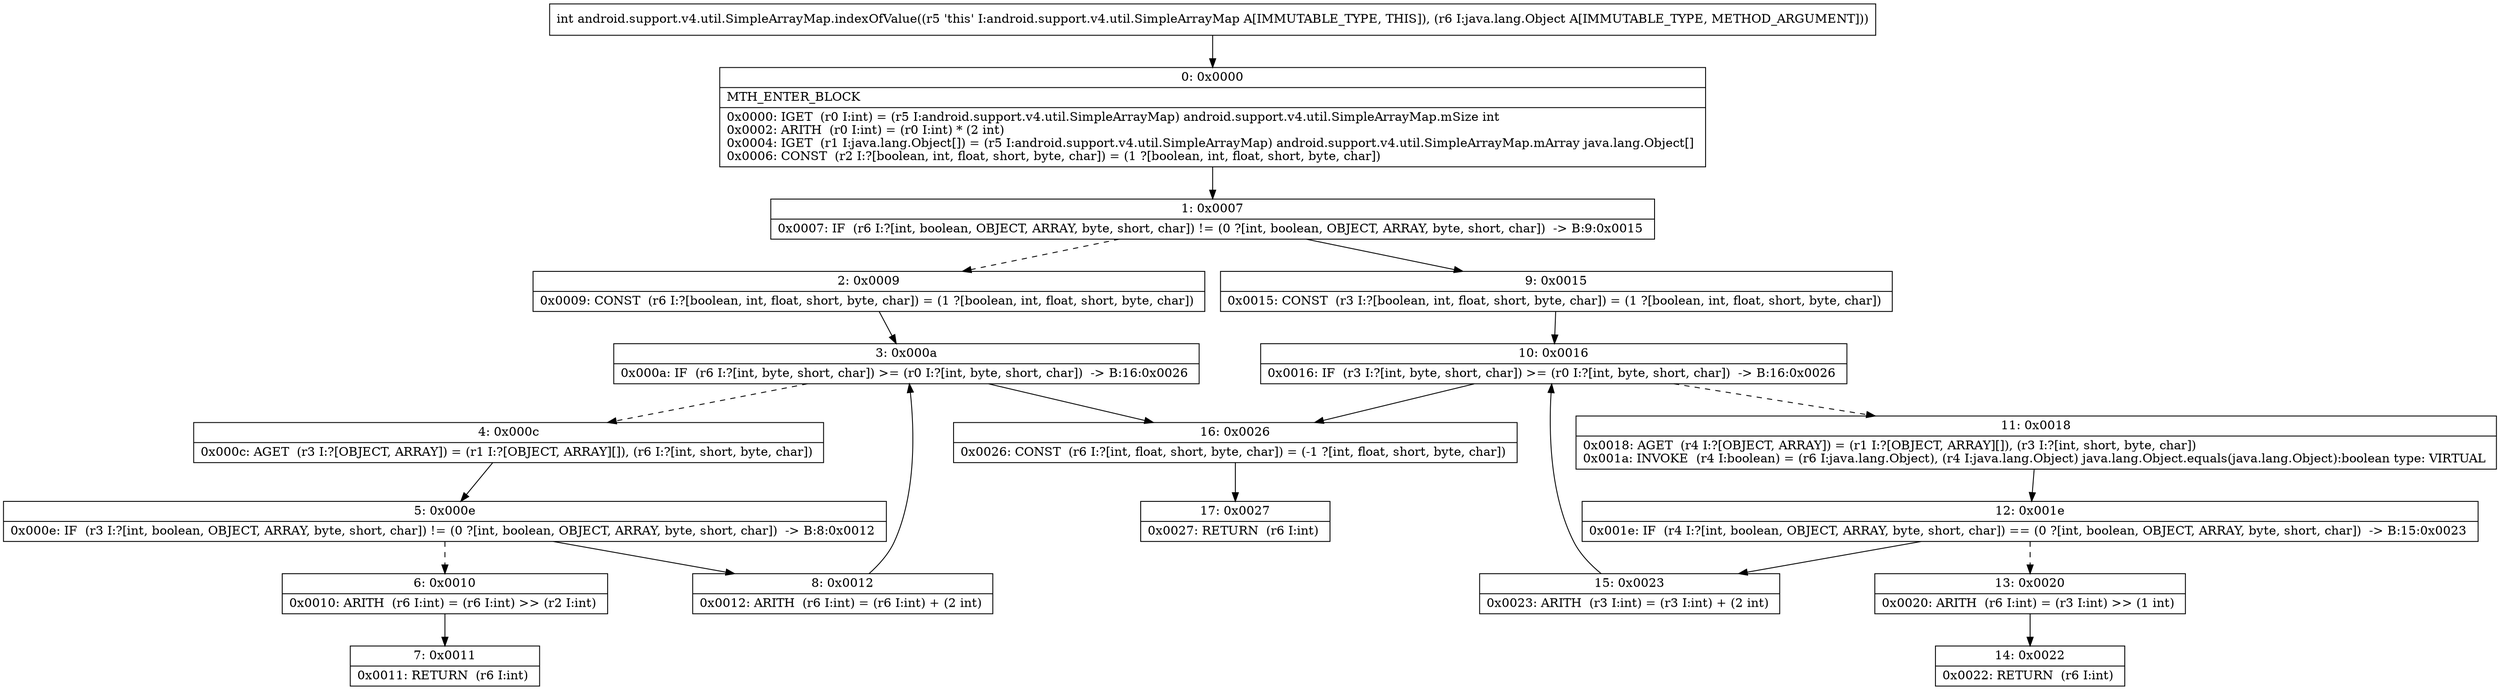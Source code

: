 digraph "CFG forandroid.support.v4.util.SimpleArrayMap.indexOfValue(Ljava\/lang\/Object;)I" {
Node_0 [shape=record,label="{0\:\ 0x0000|MTH_ENTER_BLOCK\l|0x0000: IGET  (r0 I:int) = (r5 I:android.support.v4.util.SimpleArrayMap) android.support.v4.util.SimpleArrayMap.mSize int \l0x0002: ARITH  (r0 I:int) = (r0 I:int) * (2 int) \l0x0004: IGET  (r1 I:java.lang.Object[]) = (r5 I:android.support.v4.util.SimpleArrayMap) android.support.v4.util.SimpleArrayMap.mArray java.lang.Object[] \l0x0006: CONST  (r2 I:?[boolean, int, float, short, byte, char]) = (1 ?[boolean, int, float, short, byte, char]) \l}"];
Node_1 [shape=record,label="{1\:\ 0x0007|0x0007: IF  (r6 I:?[int, boolean, OBJECT, ARRAY, byte, short, char]) != (0 ?[int, boolean, OBJECT, ARRAY, byte, short, char])  \-\> B:9:0x0015 \l}"];
Node_2 [shape=record,label="{2\:\ 0x0009|0x0009: CONST  (r6 I:?[boolean, int, float, short, byte, char]) = (1 ?[boolean, int, float, short, byte, char]) \l}"];
Node_3 [shape=record,label="{3\:\ 0x000a|0x000a: IF  (r6 I:?[int, byte, short, char]) \>= (r0 I:?[int, byte, short, char])  \-\> B:16:0x0026 \l}"];
Node_4 [shape=record,label="{4\:\ 0x000c|0x000c: AGET  (r3 I:?[OBJECT, ARRAY]) = (r1 I:?[OBJECT, ARRAY][]), (r6 I:?[int, short, byte, char]) \l}"];
Node_5 [shape=record,label="{5\:\ 0x000e|0x000e: IF  (r3 I:?[int, boolean, OBJECT, ARRAY, byte, short, char]) != (0 ?[int, boolean, OBJECT, ARRAY, byte, short, char])  \-\> B:8:0x0012 \l}"];
Node_6 [shape=record,label="{6\:\ 0x0010|0x0010: ARITH  (r6 I:int) = (r6 I:int) \>\> (r2 I:int) \l}"];
Node_7 [shape=record,label="{7\:\ 0x0011|0x0011: RETURN  (r6 I:int) \l}"];
Node_8 [shape=record,label="{8\:\ 0x0012|0x0012: ARITH  (r6 I:int) = (r6 I:int) + (2 int) \l}"];
Node_9 [shape=record,label="{9\:\ 0x0015|0x0015: CONST  (r3 I:?[boolean, int, float, short, byte, char]) = (1 ?[boolean, int, float, short, byte, char]) \l}"];
Node_10 [shape=record,label="{10\:\ 0x0016|0x0016: IF  (r3 I:?[int, byte, short, char]) \>= (r0 I:?[int, byte, short, char])  \-\> B:16:0x0026 \l}"];
Node_11 [shape=record,label="{11\:\ 0x0018|0x0018: AGET  (r4 I:?[OBJECT, ARRAY]) = (r1 I:?[OBJECT, ARRAY][]), (r3 I:?[int, short, byte, char]) \l0x001a: INVOKE  (r4 I:boolean) = (r6 I:java.lang.Object), (r4 I:java.lang.Object) java.lang.Object.equals(java.lang.Object):boolean type: VIRTUAL \l}"];
Node_12 [shape=record,label="{12\:\ 0x001e|0x001e: IF  (r4 I:?[int, boolean, OBJECT, ARRAY, byte, short, char]) == (0 ?[int, boolean, OBJECT, ARRAY, byte, short, char])  \-\> B:15:0x0023 \l}"];
Node_13 [shape=record,label="{13\:\ 0x0020|0x0020: ARITH  (r6 I:int) = (r3 I:int) \>\> (1 int) \l}"];
Node_14 [shape=record,label="{14\:\ 0x0022|0x0022: RETURN  (r6 I:int) \l}"];
Node_15 [shape=record,label="{15\:\ 0x0023|0x0023: ARITH  (r3 I:int) = (r3 I:int) + (2 int) \l}"];
Node_16 [shape=record,label="{16\:\ 0x0026|0x0026: CONST  (r6 I:?[int, float, short, byte, char]) = (\-1 ?[int, float, short, byte, char]) \l}"];
Node_17 [shape=record,label="{17\:\ 0x0027|0x0027: RETURN  (r6 I:int) \l}"];
MethodNode[shape=record,label="{int android.support.v4.util.SimpleArrayMap.indexOfValue((r5 'this' I:android.support.v4.util.SimpleArrayMap A[IMMUTABLE_TYPE, THIS]), (r6 I:java.lang.Object A[IMMUTABLE_TYPE, METHOD_ARGUMENT])) }"];
MethodNode -> Node_0;
Node_0 -> Node_1;
Node_1 -> Node_2[style=dashed];
Node_1 -> Node_9;
Node_2 -> Node_3;
Node_3 -> Node_4[style=dashed];
Node_3 -> Node_16;
Node_4 -> Node_5;
Node_5 -> Node_6[style=dashed];
Node_5 -> Node_8;
Node_6 -> Node_7;
Node_8 -> Node_3;
Node_9 -> Node_10;
Node_10 -> Node_11[style=dashed];
Node_10 -> Node_16;
Node_11 -> Node_12;
Node_12 -> Node_13[style=dashed];
Node_12 -> Node_15;
Node_13 -> Node_14;
Node_15 -> Node_10;
Node_16 -> Node_17;
}

